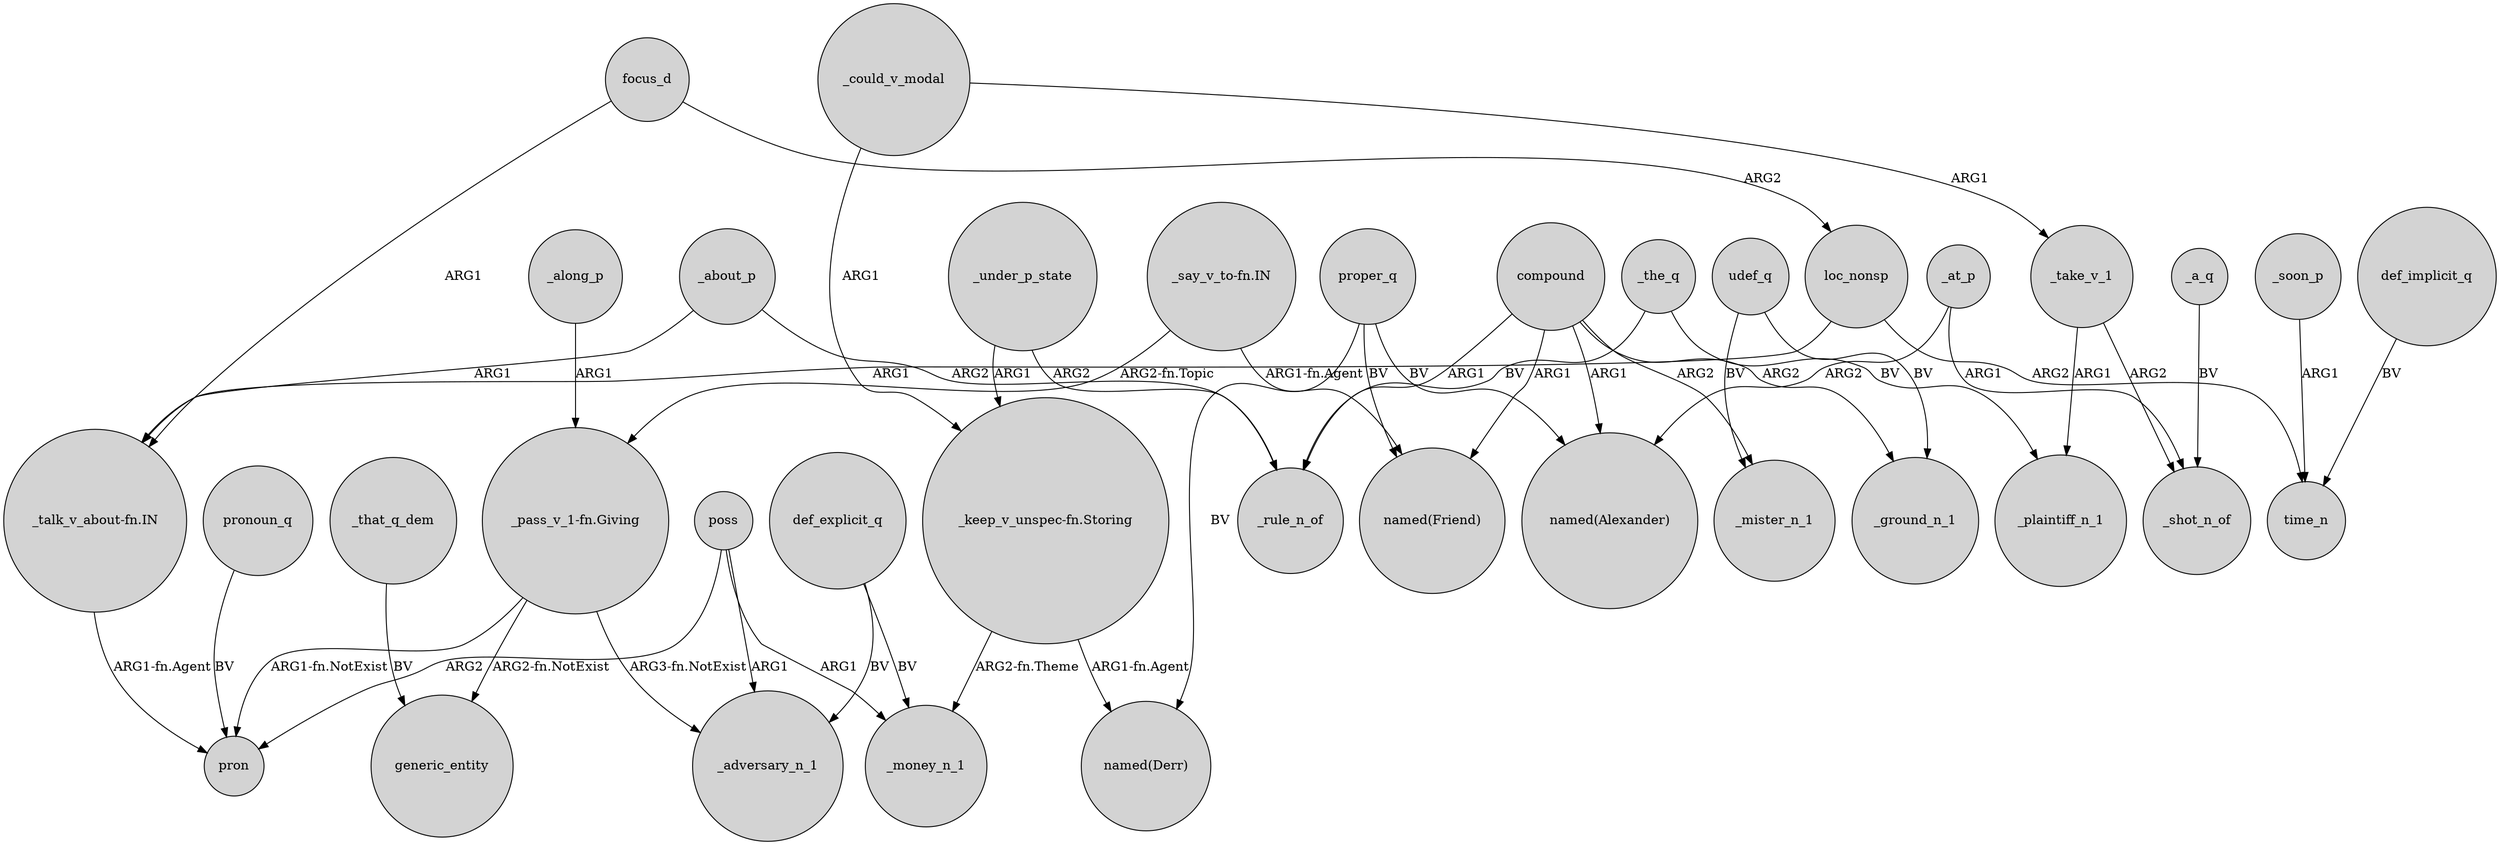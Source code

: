 digraph {
	node [shape=circle style=filled]
	focus_d -> loc_nonsp [label=ARG2]
	_about_p -> "_talk_v_about-fn.IN" [label=ARG1]
	_under_p_state -> _rule_n_of [label=ARG2]
	_could_v_modal -> "_keep_v_unspec-fn.Storing" [label=ARG1]
	proper_q -> "named(Alexander)" [label=BV]
	compound -> _ground_n_1 [label=ARG2]
	poss -> pron [label=ARG2]
	_take_v_1 -> _shot_n_of [label=ARG2]
	_that_q_dem -> generic_entity [label=BV]
	loc_nonsp -> "_talk_v_about-fn.IN" [label=ARG1]
	_could_v_modal -> _take_v_1 [label=ARG1]
	"_pass_v_1-fn.Giving" -> generic_entity [label="ARG2-fn.NotExist"]
	udef_q -> _ground_n_1 [label=BV]
	compound -> _rule_n_of [label=ARG1]
	compound -> "named(Friend)" [label=ARG1]
	compound -> _mister_n_1 [label=ARG2]
	poss -> _adversary_n_1 [label=ARG1]
	proper_q -> "named(Derr)" [label=BV]
	"_talk_v_about-fn.IN" -> pron [label="ARG1-fn.Agent"]
	udef_q -> _mister_n_1 [label=BV]
	_at_p -> "named(Alexander)" [label=ARG2]
	compound -> "named(Alexander)" [label=ARG1]
	proper_q -> "named(Friend)" [label=BV]
	focus_d -> "_talk_v_about-fn.IN" [label=ARG1]
	_a_q -> _shot_n_of [label=BV]
	_at_p -> _shot_n_of [label=ARG1]
	loc_nonsp -> time_n [label=ARG2]
	"_say_v_to-fn.IN" -> "named(Friend)" [label="ARG1-fn.Agent"]
	"_pass_v_1-fn.Giving" -> pron [label="ARG1-fn.NotExist"]
	pronoun_q -> pron [label=BV]
	"_keep_v_unspec-fn.Storing" -> "named(Derr)" [label="ARG1-fn.Agent"]
	_about_p -> _rule_n_of [label=ARG2]
	poss -> _money_n_1 [label=ARG1]
	_the_q -> _rule_n_of [label=BV]
	_along_p -> "_pass_v_1-fn.Giving" [label=ARG1]
	"_keep_v_unspec-fn.Storing" -> _money_n_1 [label="ARG2-fn.Theme"]
	def_explicit_q -> _adversary_n_1 [label=BV]
	_soon_p -> time_n [label=ARG1]
	_under_p_state -> "_keep_v_unspec-fn.Storing" [label=ARG1]
	"_say_v_to-fn.IN" -> "_pass_v_1-fn.Giving" [label="ARG2-fn.Topic"]
	_the_q -> _plaintiff_n_1 [label=BV]
	"_pass_v_1-fn.Giving" -> _adversary_n_1 [label="ARG3-fn.NotExist"]
	_take_v_1 -> _plaintiff_n_1 [label=ARG1]
	def_implicit_q -> time_n [label=BV]
	def_explicit_q -> _money_n_1 [label=BV]
}
